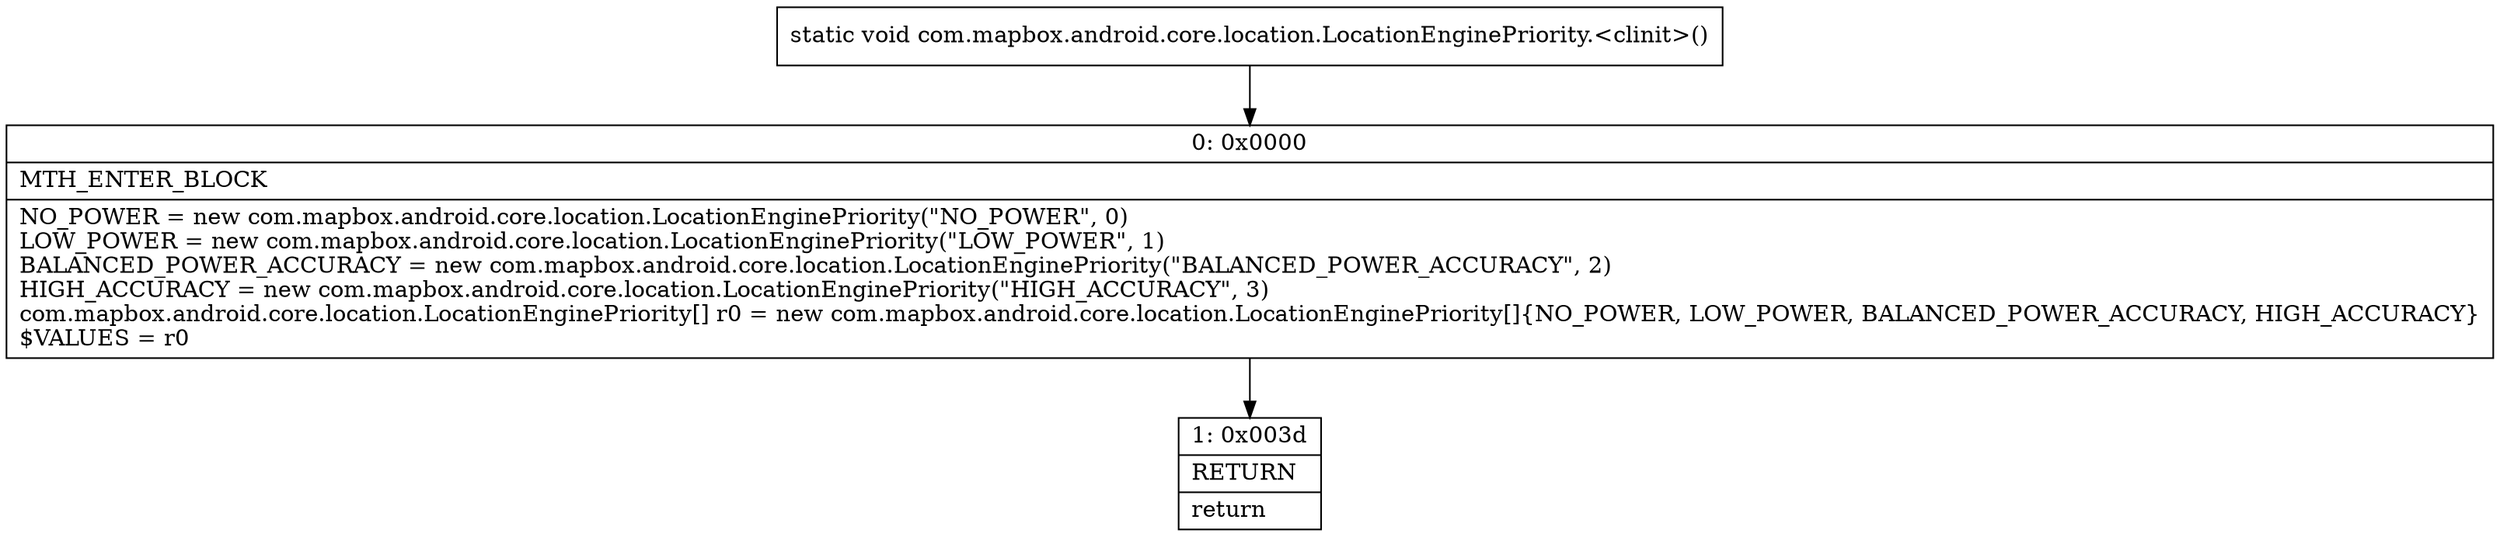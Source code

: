 digraph "CFG forcom.mapbox.android.core.location.LocationEnginePriority.\<clinit\>()V" {
Node_0 [shape=record,label="{0\:\ 0x0000|MTH_ENTER_BLOCK\l|NO_POWER = new com.mapbox.android.core.location.LocationEnginePriority(\"NO_POWER\", 0)\lLOW_POWER = new com.mapbox.android.core.location.LocationEnginePriority(\"LOW_POWER\", 1)\lBALANCED_POWER_ACCURACY = new com.mapbox.android.core.location.LocationEnginePriority(\"BALANCED_POWER_ACCURACY\", 2)\lHIGH_ACCURACY = new com.mapbox.android.core.location.LocationEnginePriority(\"HIGH_ACCURACY\", 3)\lcom.mapbox.android.core.location.LocationEnginePriority[] r0 = new com.mapbox.android.core.location.LocationEnginePriority[]\{NO_POWER, LOW_POWER, BALANCED_POWER_ACCURACY, HIGH_ACCURACY\}\l$VALUES = r0\l}"];
Node_1 [shape=record,label="{1\:\ 0x003d|RETURN\l|return\l}"];
MethodNode[shape=record,label="{static void com.mapbox.android.core.location.LocationEnginePriority.\<clinit\>() }"];
MethodNode -> Node_0;
Node_0 -> Node_1;
}

